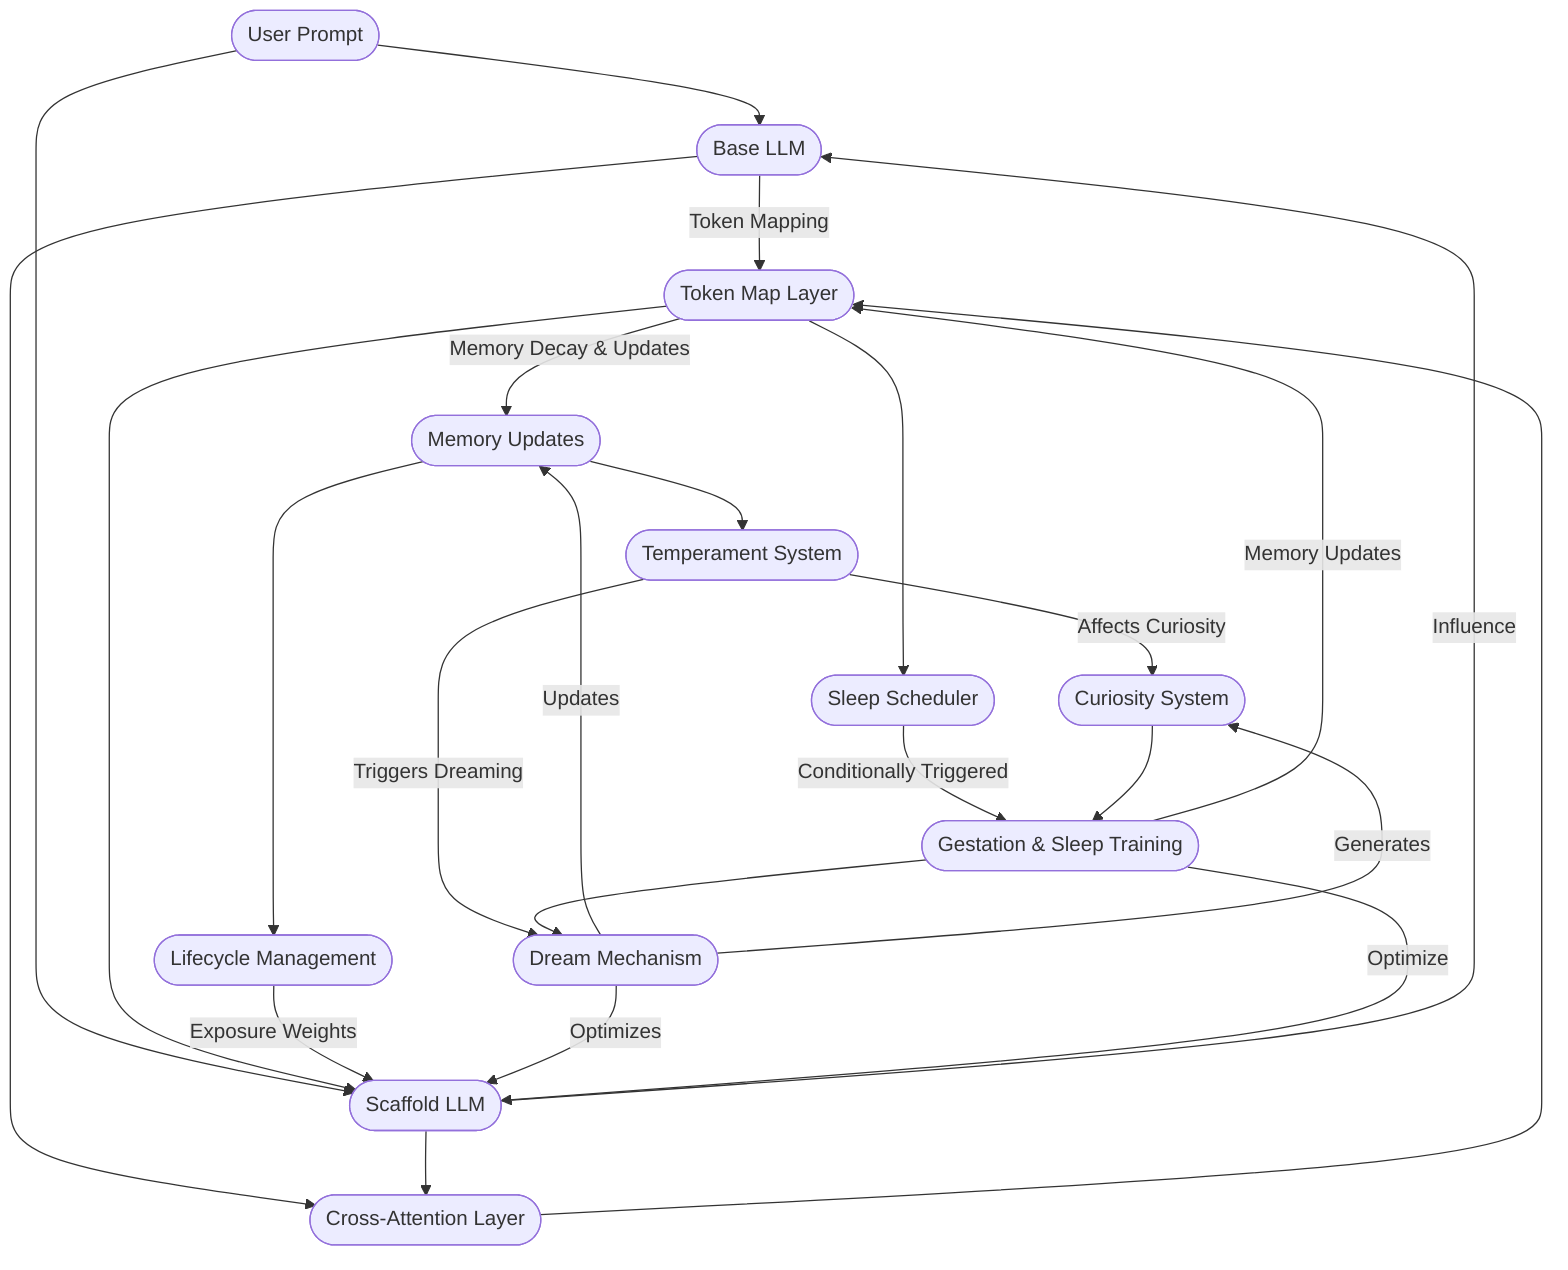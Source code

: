flowchart TD
    UserPrompt([User Prompt]) --> BaseLLM([Base LLM])
    UserPrompt --> ScaffoldLLM([Scaffold LLM])
    BaseLLM -->|Token Mapping| TokenMap([Token Map Layer])
    TokenMap --> ScaffoldLLM([Scaffold LLM])
    ScaffoldLLM -->|Influence| BaseLLM
    BaseLLM --> CrossAttention([Cross-Attention Layer])
    ScaffoldLLM --> CrossAttention
    CrossAttention --> TokenMap

    %% Added Systems
    TokenMap -->|Memory Decay & Updates| MemoryUpdates([Memory Updates])
    MemoryUpdates --> LifecycleManagement([Lifecycle Management])
    MemoryUpdates --> TemperamentSystem([Temperament System])
    TemperamentSystem -->|Affects Curiosity| CuriositySystem([Curiosity System])
    TemperamentSystem -->|Triggers Dreaming| Dreaming([Dream Mechanism])
    LifecycleManagement -->|Exposure Weights| ScaffoldLLM

    %% Dreaming Effects
    Dreaming -->|Updates| MemoryUpdates
    Dreaming -->|Generates| CuriositySystem
    Dreaming -->|Optimizes| ScaffoldLLM

    %% Auxiliary Systems
    TokenMap --> SleepScheduler([Sleep Scheduler])
    SleepScheduler -->|Conditionally Triggered| AuxSystem([Gestation & Sleep Training])
    AuxSystem -->|Optimize| ScaffoldLLM
    AuxSystem -->|Memory Updates| TokenMap
    AuxSystem --> Dreaming
    CuriositySystem --> AuxSystem